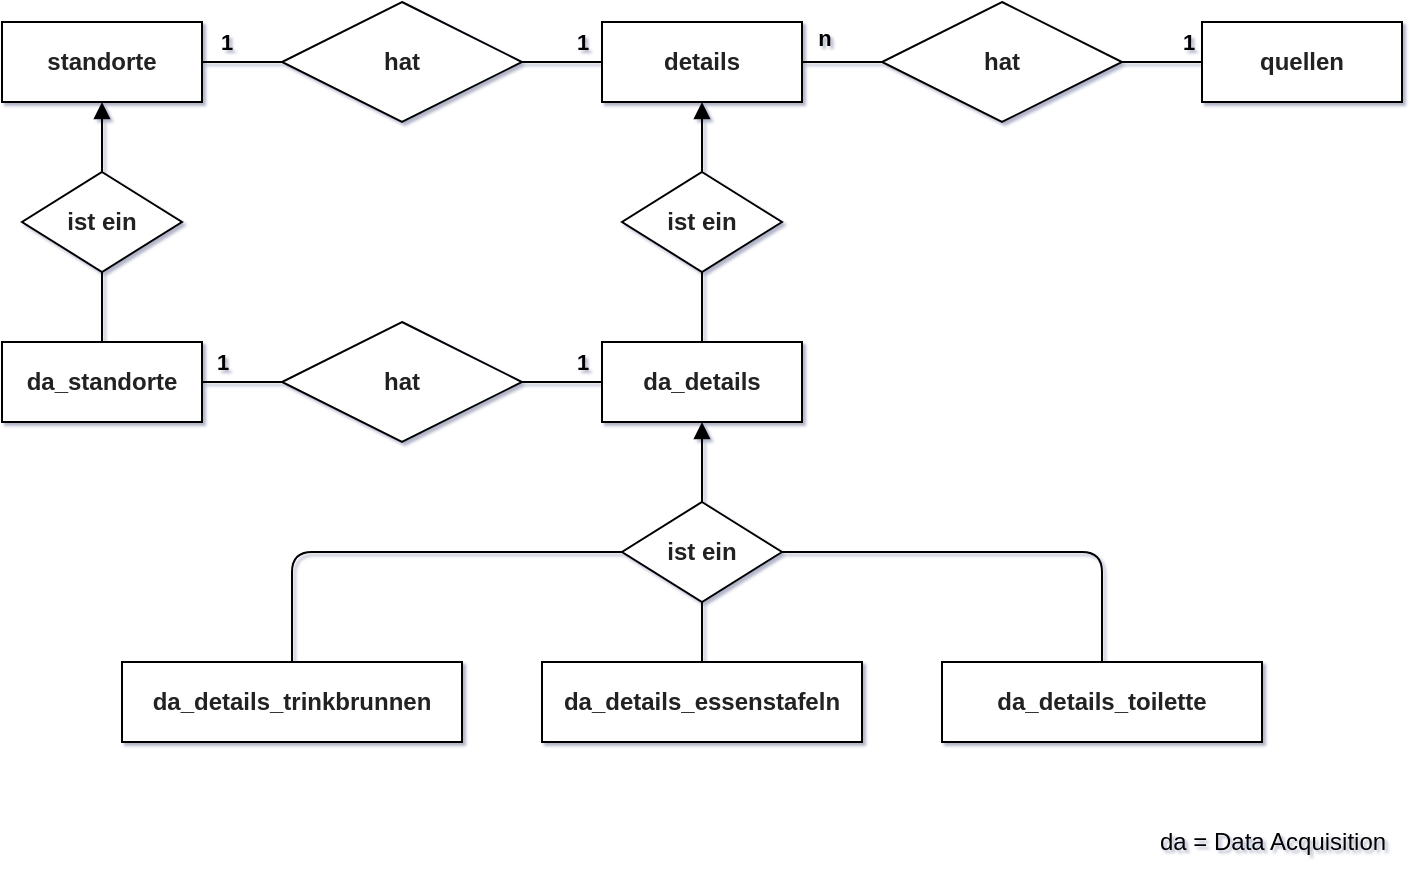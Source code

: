 <mxfile version="15.4.0" type="device"><diagram id="R2lEEEUBdFMjLlhIrx00" name="Page-1"><mxGraphModel dx="975" dy="570" grid="1" gridSize="10" guides="1" tooltips="1" connect="1" arrows="1" fold="1" page="0" pageScale="1" pageWidth="850" pageHeight="1100" math="0" shadow="1" extFonts="Permanent Marker^https://fonts.googleapis.com/css?family=Permanent+Marker"><root><mxCell id="0"/><mxCell id="1" parent="0"/><mxCell id="gOZNyDSMGhBAmQkqAcyK-4" style="edgeStyle=orthogonalEdgeStyle;orthogonalLoop=1;jettySize=auto;html=1;entryX=0;entryY=0.5;entryDx=0;entryDy=0;endArrow=none;endFill=0;labelBackgroundColor=none;fontColor=#212121;labelBorderColor=none;strokeColor=#000000;fillColor=#FFFFFF;fontStyle=1;" parent="1" source="gOZNyDSMGhBAmQkqAcyK-1" target="gOZNyDSMGhBAmQkqAcyK-3" edge="1"><mxGeometry relative="1" as="geometry"><Array as="points"><mxPoint x="250" y="140"/><mxPoint x="250" y="140"/></Array></mxGeometry></mxCell><mxCell id="gOZNyDSMGhBAmQkqAcyK-7" value="1" style="edgeLabel;html=1;align=center;verticalAlign=middle;resizable=0;points=[];labelBackgroundColor=none;fontColor=#000000;labelBorderColor=none;strokeColor=#FFFFFF;fillColor=#FFFFFF;fontStyle=1;" parent="gOZNyDSMGhBAmQkqAcyK-4" vertex="1" connectable="0"><mxGeometry x="-0.388" y="1" relative="1" as="geometry"><mxPoint y="-9" as="offset"/></mxGeometry></mxCell><mxCell id="gOZNyDSMGhBAmQkqAcyK-1" value="standorte" style="whiteSpace=wrap;html=1;align=center;labelBackgroundColor=none;fontColor=#212121;labelBorderColor=none;strokeColor=#000000;fillColor=#FFFFFF;fontStyle=1;" parent="1" vertex="1"><mxGeometry x="140" y="120" width="100" height="40" as="geometry"/></mxCell><mxCell id="gOZNyDSMGhBAmQkqAcyK-90" style="edgeStyle=orthogonalEdgeStyle;orthogonalLoop=1;jettySize=auto;html=1;entryX=0;entryY=0.5;entryDx=0;entryDy=0;endArrow=none;endFill=0;labelBackgroundColor=none;fontColor=#212121;labelBorderColor=none;strokeColor=#000000;fillColor=#FFFFFF;fontStyle=1;" parent="1" source="gOZNyDSMGhBAmQkqAcyK-2" target="gOZNyDSMGhBAmQkqAcyK-78" edge="1"><mxGeometry relative="1" as="geometry"><Array as="points"><mxPoint x="640" y="140"/><mxPoint x="640" y="140"/></Array></mxGeometry></mxCell><mxCell id="gOZNyDSMGhBAmQkqAcyK-96" value="n" style="edgeLabel;html=1;align=center;verticalAlign=middle;resizable=0;points=[];labelBackgroundColor=none;fontColor=#000000;labelBorderColor=none;strokeColor=#FFFFFF;fillColor=#FFFFFF;fontStyle=1;" parent="gOZNyDSMGhBAmQkqAcyK-90" vertex="1" connectable="0"><mxGeometry x="0.933" y="-1" relative="1" as="geometry"><mxPoint x="-35" y="-11" as="offset"/></mxGeometry></mxCell><mxCell id="gOZNyDSMGhBAmQkqAcyK-2" value="details" style="whiteSpace=wrap;html=1;align=center;labelBackgroundColor=none;fontColor=#212121;labelBorderColor=none;strokeColor=#000000;fillColor=#FFFFFF;fontStyle=1;" parent="1" vertex="1"><mxGeometry x="440" y="120" width="100" height="40" as="geometry"/></mxCell><mxCell id="gOZNyDSMGhBAmQkqAcyK-5" style="edgeStyle=orthogonalEdgeStyle;orthogonalLoop=1;jettySize=auto;html=1;endArrow=none;endFill=0;labelBackgroundColor=none;fontColor=#212121;labelBorderColor=none;strokeColor=#000000;fillColor=#FFFFFF;fontStyle=1;" parent="1" source="gOZNyDSMGhBAmQkqAcyK-3" target="gOZNyDSMGhBAmQkqAcyK-2" edge="1"><mxGeometry relative="1" as="geometry"/></mxCell><mxCell id="gOZNyDSMGhBAmQkqAcyK-8" value="1" style="edgeLabel;html=1;align=center;verticalAlign=middle;resizable=0;points=[];labelBackgroundColor=none;fontColor=#000000;labelBorderColor=none;strokeColor=#FFFFFF;fillColor=#FFFFFF;fontStyle=1;" parent="gOZNyDSMGhBAmQkqAcyK-5" vertex="1" connectable="0"><mxGeometry x="0.738" relative="1" as="geometry"><mxPoint x="-5" y="-10" as="offset"/></mxGeometry></mxCell><mxCell id="gOZNyDSMGhBAmQkqAcyK-3" value="hat" style="shape=rhombus;perimeter=rhombusPerimeter;whiteSpace=wrap;html=1;align=center;labelBackgroundColor=none;fontColor=#212121;labelBorderColor=none;strokeColor=#000000;fillColor=#FFFFFF;fontStyle=1;" parent="1" vertex="1"><mxGeometry x="280" y="110" width="120" height="60" as="geometry"/></mxCell><mxCell id="gOZNyDSMGhBAmQkqAcyK-56" style="edgeStyle=orthogonalEdgeStyle;orthogonalLoop=1;jettySize=auto;html=1;endArrow=none;endFill=0;labelBackgroundColor=none;fontColor=#212121;labelBorderColor=none;strokeColor=#000000;fillColor=#FFFFFF;fontStyle=1;" parent="1" source="gOZNyDSMGhBAmQkqAcyK-51" target="gOZNyDSMGhBAmQkqAcyK-55" edge="1"><mxGeometry relative="1" as="geometry"/></mxCell><mxCell id="gOZNyDSMGhBAmQkqAcyK-51" value="da_standorte" style="whiteSpace=wrap;html=1;align=center;labelBackgroundColor=none;fontColor=#212121;labelBorderColor=none;strokeColor=#000000;fillColor=#FFFFFF;fontStyle=1;" parent="1" vertex="1"><mxGeometry x="140" y="280" width="100" height="40" as="geometry"/></mxCell><mxCell id="gOZNyDSMGhBAmQkqAcyK-61" style="edgeStyle=orthogonalEdgeStyle;orthogonalLoop=1;jettySize=auto;html=1;entryX=1;entryY=0.5;entryDx=0;entryDy=0;endArrow=none;endFill=0;labelBackgroundColor=none;fontColor=#212121;labelBorderColor=none;strokeColor=#000000;fillColor=#FFFFFF;fontStyle=1;" parent="1" source="gOZNyDSMGhBAmQkqAcyK-52" target="gOZNyDSMGhBAmQkqAcyK-51" edge="1"><mxGeometry relative="1" as="geometry"/></mxCell><mxCell id="gOZNyDSMGhBAmQkqAcyK-63" value="1" style="edgeLabel;html=1;align=center;verticalAlign=middle;resizable=0;points=[];labelBackgroundColor=none;fontColor=#000000;labelBorderColor=none;strokeColor=#FFFFFF;fillColor=#FFFFFF;fontStyle=1;" parent="gOZNyDSMGhBAmQkqAcyK-61" vertex="1" connectable="0"><mxGeometry x="0.717" relative="1" as="geometry"><mxPoint x="4" y="-10" as="offset"/></mxGeometry></mxCell><mxCell id="gOZNyDSMGhBAmQkqAcyK-62" style="edgeStyle=orthogonalEdgeStyle;orthogonalLoop=1;jettySize=auto;html=1;entryX=0;entryY=0.5;entryDx=0;entryDy=0;endArrow=none;endFill=0;labelBackgroundColor=none;fontColor=#212121;labelBorderColor=none;strokeColor=#000000;fillColor=#FFFFFF;fontStyle=1;" parent="1" source="gOZNyDSMGhBAmQkqAcyK-52" target="gOZNyDSMGhBAmQkqAcyK-53" edge="1"><mxGeometry relative="1" as="geometry"/></mxCell><mxCell id="gOZNyDSMGhBAmQkqAcyK-64" value="1" style="edgeLabel;html=1;align=center;verticalAlign=middle;resizable=0;points=[];labelBackgroundColor=none;fontColor=#000000;labelBorderColor=none;strokeColor=#FFFFFF;fillColor=#FFFFFF;fontStyle=1;" parent="gOZNyDSMGhBAmQkqAcyK-62" vertex="1" connectable="0"><mxGeometry x="0.658" relative="1" as="geometry"><mxPoint x="-3" y="-10" as="offset"/></mxGeometry></mxCell><mxCell id="gOZNyDSMGhBAmQkqAcyK-52" value="hat" style="shape=rhombus;perimeter=rhombusPerimeter;whiteSpace=wrap;html=1;align=center;labelBackgroundColor=none;fontColor=#212121;labelBorderColor=none;strokeColor=#000000;fillColor=#FFFFFF;fontStyle=1;" parent="1" vertex="1"><mxGeometry x="280" y="270" width="120" height="60" as="geometry"/></mxCell><mxCell id="gOZNyDSMGhBAmQkqAcyK-59" style="edgeStyle=orthogonalEdgeStyle;orthogonalLoop=1;jettySize=auto;html=1;entryX=0.5;entryY=1;entryDx=0;entryDy=0;endArrow=none;endFill=0;labelBackgroundColor=none;fontColor=#212121;labelBorderColor=none;strokeColor=#000000;fillColor=#FFFFFF;fontStyle=1;" parent="1" source="gOZNyDSMGhBAmQkqAcyK-53" target="gOZNyDSMGhBAmQkqAcyK-58" edge="1"><mxGeometry relative="1" as="geometry"/></mxCell><mxCell id="gOZNyDSMGhBAmQkqAcyK-53" value="da_details" style="whiteSpace=wrap;html=1;align=center;labelBackgroundColor=none;fontColor=#212121;labelBorderColor=none;strokeColor=#000000;fillColor=#FFFFFF;fontStyle=1;" parent="1" vertex="1"><mxGeometry x="440" y="280" width="100" height="40" as="geometry"/></mxCell><mxCell id="gOZNyDSMGhBAmQkqAcyK-57" style="edgeStyle=orthogonalEdgeStyle;orthogonalLoop=1;jettySize=auto;html=1;entryX=0.5;entryY=1;entryDx=0;entryDy=0;endArrow=block;endFill=1;labelBackgroundColor=none;fontColor=#212121;labelBorderColor=none;strokeColor=#000000;fillColor=#FFFFFF;fontStyle=1;" parent="1" source="gOZNyDSMGhBAmQkqAcyK-55" target="gOZNyDSMGhBAmQkqAcyK-1" edge="1"><mxGeometry relative="1" as="geometry"/></mxCell><mxCell id="gOZNyDSMGhBAmQkqAcyK-55" value="ist ein" style="shape=rhombus;perimeter=rhombusPerimeter;whiteSpace=wrap;html=1;align=center;labelBackgroundColor=none;fontColor=#212121;labelBorderColor=none;strokeColor=#000000;fillColor=#FFFFFF;fontStyle=1;" parent="1" vertex="1"><mxGeometry x="150" y="195" width="80" height="50" as="geometry"/></mxCell><mxCell id="gOZNyDSMGhBAmQkqAcyK-60" style="edgeStyle=orthogonalEdgeStyle;orthogonalLoop=1;jettySize=auto;html=1;endArrow=block;endFill=1;labelBackgroundColor=none;fontColor=#212121;labelBorderColor=none;strokeColor=#000000;fillColor=#FFFFFF;fontStyle=1;" parent="1" source="gOZNyDSMGhBAmQkqAcyK-58" edge="1"><mxGeometry relative="1" as="geometry"><mxPoint x="490" y="160" as="targetPoint"/><Array as="points"><mxPoint x="490" y="175"/><mxPoint x="490" y="175"/></Array></mxGeometry></mxCell><mxCell id="gOZNyDSMGhBAmQkqAcyK-58" value="ist ein" style="shape=rhombus;perimeter=rhombusPerimeter;whiteSpace=wrap;html=1;align=center;labelBackgroundColor=none;fontColor=#212121;labelBorderColor=none;strokeColor=#000000;fillColor=#FFFFFF;fontStyle=1;" parent="1" vertex="1"><mxGeometry x="450" y="195" width="80" height="50" as="geometry"/></mxCell><mxCell id="gOZNyDSMGhBAmQkqAcyK-70" style="edgeStyle=orthogonalEdgeStyle;orthogonalLoop=1;jettySize=auto;html=1;entryX=0;entryY=0.5;entryDx=0;entryDy=0;endArrow=none;endFill=0;labelBackgroundColor=none;fontColor=#212121;labelBorderColor=none;strokeColor=#000000;fillColor=#FFFFFF;fontStyle=1;" parent="1" source="gOZNyDSMGhBAmQkqAcyK-66" target="gOZNyDSMGhBAmQkqAcyK-67" edge="1"><mxGeometry relative="1" as="geometry"><Array as="points"><mxPoint x="285" y="385"/></Array></mxGeometry></mxCell><mxCell id="gOZNyDSMGhBAmQkqAcyK-66" value="da_details_trinkbrunnen" style="whiteSpace=wrap;html=1;align=center;labelBackgroundColor=none;fontColor=#212121;labelBorderColor=none;strokeColor=#000000;fillColor=#FFFFFF;fontStyle=1;" parent="1" vertex="1"><mxGeometry x="200" y="440" width="170" height="40" as="geometry"/></mxCell><mxCell id="gOZNyDSMGhBAmQkqAcyK-73" style="edgeStyle=orthogonalEdgeStyle;orthogonalLoop=1;jettySize=auto;html=1;entryX=0.5;entryY=1;entryDx=0;entryDy=0;endArrow=block;endFill=1;labelBackgroundColor=none;fontColor=#212121;labelBorderColor=none;strokeColor=#000000;fillColor=#FFFFFF;fontStyle=1;" parent="1" source="gOZNyDSMGhBAmQkqAcyK-67" target="gOZNyDSMGhBAmQkqAcyK-53" edge="1"><mxGeometry relative="1" as="geometry"/></mxCell><mxCell id="gOZNyDSMGhBAmQkqAcyK-67" value="ist ein" style="shape=rhombus;perimeter=rhombusPerimeter;whiteSpace=wrap;html=1;align=center;labelBackgroundColor=none;fontColor=#212121;labelBorderColor=none;strokeColor=#000000;fillColor=#FFFFFF;fontStyle=1;" parent="1" vertex="1"><mxGeometry x="450" y="360" width="80" height="50" as="geometry"/></mxCell><mxCell id="gOZNyDSMGhBAmQkqAcyK-71" style="edgeStyle=orthogonalEdgeStyle;orthogonalLoop=1;jettySize=auto;html=1;endArrow=none;endFill=0;labelBackgroundColor=none;fontColor=#212121;labelBorderColor=none;strokeColor=#000000;fillColor=#FFFFFF;fontStyle=1;" parent="1" source="gOZNyDSMGhBAmQkqAcyK-68" target="gOZNyDSMGhBAmQkqAcyK-67" edge="1"><mxGeometry relative="1" as="geometry"/></mxCell><mxCell id="gOZNyDSMGhBAmQkqAcyK-68" value="da_details_essenstafeln" style="whiteSpace=wrap;html=1;align=center;labelBackgroundColor=none;fontColor=#212121;labelBorderColor=none;strokeColor=#000000;fillColor=#FFFFFF;fontStyle=1;" parent="1" vertex="1"><mxGeometry x="410" y="440" width="160" height="40" as="geometry"/></mxCell><mxCell id="gOZNyDSMGhBAmQkqAcyK-72" style="edgeStyle=orthogonalEdgeStyle;orthogonalLoop=1;jettySize=auto;html=1;entryX=1;entryY=0.5;entryDx=0;entryDy=0;endArrow=none;endFill=0;labelBackgroundColor=none;fontColor=#212121;labelBorderColor=none;strokeColor=#000000;fillColor=#FFFFFF;fontStyle=1;" parent="1" source="gOZNyDSMGhBAmQkqAcyK-69" target="gOZNyDSMGhBAmQkqAcyK-67" edge="1"><mxGeometry relative="1" as="geometry"><Array as="points"><mxPoint x="690" y="385"/></Array></mxGeometry></mxCell><mxCell id="gOZNyDSMGhBAmQkqAcyK-69" value="da_details_toilette" style="whiteSpace=wrap;html=1;align=center;labelBackgroundColor=none;fontColor=#212121;labelBorderColor=none;strokeColor=#000000;fillColor=#FFFFFF;fontStyle=1;" parent="1" vertex="1"><mxGeometry x="610" y="440" width="160" height="40" as="geometry"/></mxCell><mxCell id="gOZNyDSMGhBAmQkqAcyK-93" style="edgeStyle=orthogonalEdgeStyle;orthogonalLoop=1;jettySize=auto;html=1;entryX=0;entryY=0.5;entryDx=0;entryDy=0;endArrow=none;endFill=0;labelBackgroundColor=none;fontColor=#212121;labelBorderColor=none;strokeColor=#000000;fillColor=#FFFFFF;fontStyle=1;" parent="1" source="gOZNyDSMGhBAmQkqAcyK-78" target="gOZNyDSMGhBAmQkqAcyK-79" edge="1"><mxGeometry relative="1" as="geometry"/></mxCell><mxCell id="gOZNyDSMGhBAmQkqAcyK-94" value="1" style="edgeLabel;html=1;align=center;verticalAlign=middle;resizable=0;points=[];labelBackgroundColor=none;fontColor=#000000;labelBorderColor=none;strokeColor=#FFFFFF;fillColor=#FFFFFF;fontStyle=1;" parent="gOZNyDSMGhBAmQkqAcyK-93" vertex="1" connectable="0"><mxGeometry x="0.85" relative="1" as="geometry"><mxPoint x="-4" y="-10" as="offset"/></mxGeometry></mxCell><mxCell id="gOZNyDSMGhBAmQkqAcyK-78" value="hat" style="shape=rhombus;perimeter=rhombusPerimeter;whiteSpace=wrap;html=1;align=center;labelBackgroundColor=none;fontColor=#212121;labelBorderColor=none;strokeColor=#000000;fillColor=#FFFFFF;fontStyle=1;" parent="1" vertex="1"><mxGeometry x="580" y="110" width="120" height="60" as="geometry"/></mxCell><mxCell id="gOZNyDSMGhBAmQkqAcyK-79" value="quellen" style="whiteSpace=wrap;html=1;align=center;labelBackgroundColor=none;fontColor=#212121;labelBorderColor=none;strokeColor=#000000;fillColor=#FFFFFF;fontStyle=1;" parent="1" vertex="1"><mxGeometry x="740" y="120" width="100" height="40" as="geometry"/></mxCell><mxCell id="CBJFwnkoj7qpQSMUkmkV-5" value="da = Data Acquisition" style="text;html=1;resizable=0;autosize=1;align=center;verticalAlign=middle;points=[];fillColor=none;strokeColor=none;rounded=0;" vertex="1" parent="1"><mxGeometry x="710" y="520" width="130" height="20" as="geometry"/></mxCell></root></mxGraphModel></diagram></mxfile>